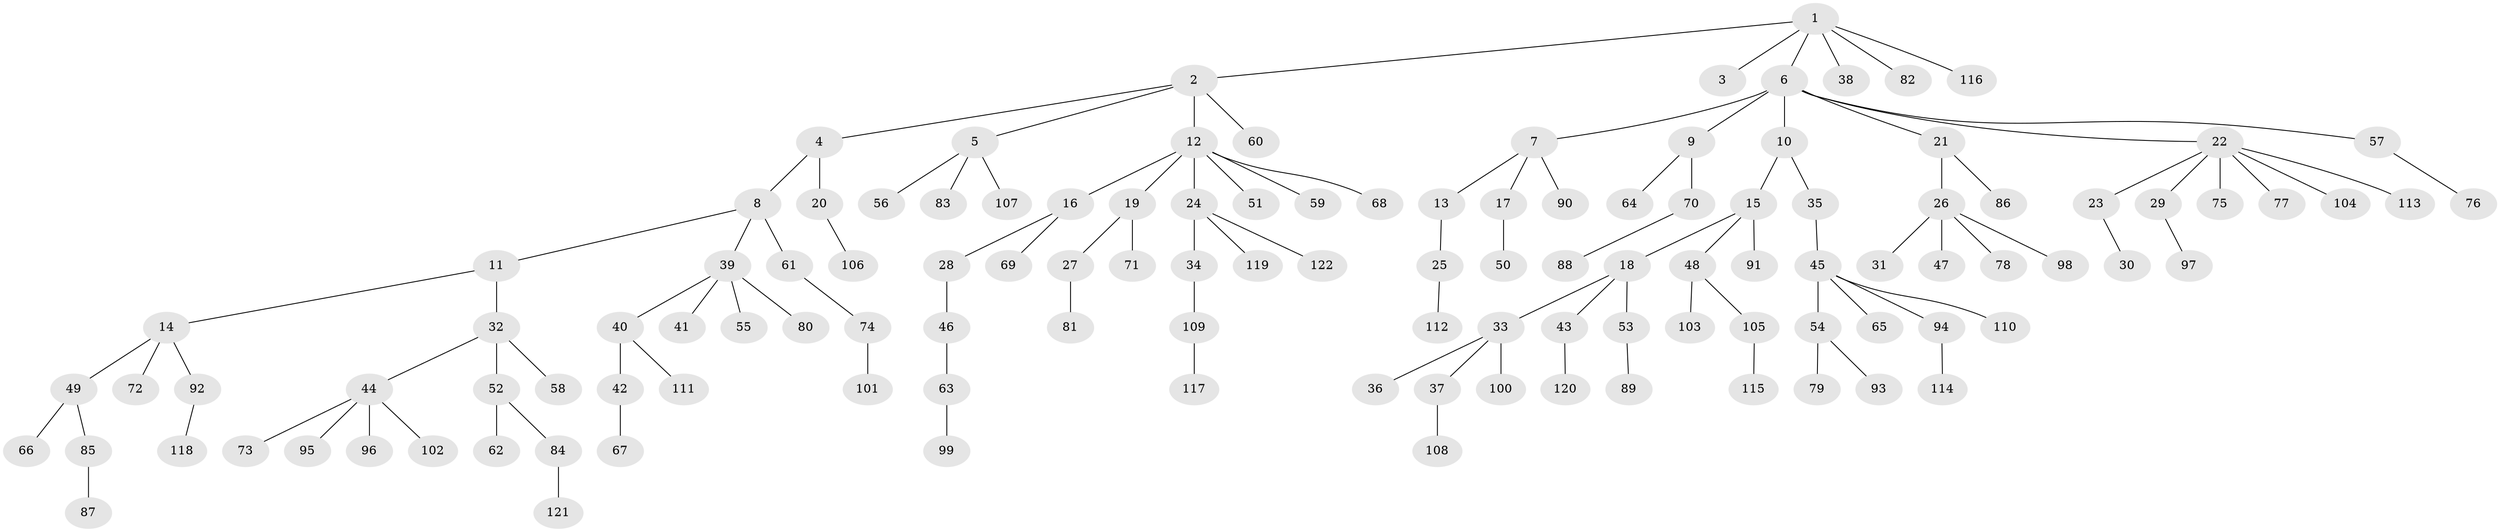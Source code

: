 // Generated by graph-tools (version 1.1) at 2025/15/03/09/25 04:15:33]
// undirected, 122 vertices, 121 edges
graph export_dot {
graph [start="1"]
  node [color=gray90,style=filled];
  1;
  2;
  3;
  4;
  5;
  6;
  7;
  8;
  9;
  10;
  11;
  12;
  13;
  14;
  15;
  16;
  17;
  18;
  19;
  20;
  21;
  22;
  23;
  24;
  25;
  26;
  27;
  28;
  29;
  30;
  31;
  32;
  33;
  34;
  35;
  36;
  37;
  38;
  39;
  40;
  41;
  42;
  43;
  44;
  45;
  46;
  47;
  48;
  49;
  50;
  51;
  52;
  53;
  54;
  55;
  56;
  57;
  58;
  59;
  60;
  61;
  62;
  63;
  64;
  65;
  66;
  67;
  68;
  69;
  70;
  71;
  72;
  73;
  74;
  75;
  76;
  77;
  78;
  79;
  80;
  81;
  82;
  83;
  84;
  85;
  86;
  87;
  88;
  89;
  90;
  91;
  92;
  93;
  94;
  95;
  96;
  97;
  98;
  99;
  100;
  101;
  102;
  103;
  104;
  105;
  106;
  107;
  108;
  109;
  110;
  111;
  112;
  113;
  114;
  115;
  116;
  117;
  118;
  119;
  120;
  121;
  122;
  1 -- 2;
  1 -- 3;
  1 -- 6;
  1 -- 38;
  1 -- 82;
  1 -- 116;
  2 -- 4;
  2 -- 5;
  2 -- 12;
  2 -- 60;
  4 -- 8;
  4 -- 20;
  5 -- 56;
  5 -- 83;
  5 -- 107;
  6 -- 7;
  6 -- 9;
  6 -- 10;
  6 -- 21;
  6 -- 22;
  6 -- 57;
  7 -- 13;
  7 -- 17;
  7 -- 90;
  8 -- 11;
  8 -- 39;
  8 -- 61;
  9 -- 64;
  9 -- 70;
  10 -- 15;
  10 -- 35;
  11 -- 14;
  11 -- 32;
  12 -- 16;
  12 -- 19;
  12 -- 24;
  12 -- 51;
  12 -- 59;
  12 -- 68;
  13 -- 25;
  14 -- 49;
  14 -- 72;
  14 -- 92;
  15 -- 18;
  15 -- 48;
  15 -- 91;
  16 -- 28;
  16 -- 69;
  17 -- 50;
  18 -- 33;
  18 -- 43;
  18 -- 53;
  19 -- 27;
  19 -- 71;
  20 -- 106;
  21 -- 26;
  21 -- 86;
  22 -- 23;
  22 -- 29;
  22 -- 75;
  22 -- 77;
  22 -- 104;
  22 -- 113;
  23 -- 30;
  24 -- 34;
  24 -- 119;
  24 -- 122;
  25 -- 112;
  26 -- 31;
  26 -- 47;
  26 -- 78;
  26 -- 98;
  27 -- 81;
  28 -- 46;
  29 -- 97;
  32 -- 44;
  32 -- 52;
  32 -- 58;
  33 -- 36;
  33 -- 37;
  33 -- 100;
  34 -- 109;
  35 -- 45;
  37 -- 108;
  39 -- 40;
  39 -- 41;
  39 -- 55;
  39 -- 80;
  40 -- 42;
  40 -- 111;
  42 -- 67;
  43 -- 120;
  44 -- 73;
  44 -- 95;
  44 -- 96;
  44 -- 102;
  45 -- 54;
  45 -- 65;
  45 -- 94;
  45 -- 110;
  46 -- 63;
  48 -- 103;
  48 -- 105;
  49 -- 66;
  49 -- 85;
  52 -- 62;
  52 -- 84;
  53 -- 89;
  54 -- 79;
  54 -- 93;
  57 -- 76;
  61 -- 74;
  63 -- 99;
  70 -- 88;
  74 -- 101;
  84 -- 121;
  85 -- 87;
  92 -- 118;
  94 -- 114;
  105 -- 115;
  109 -- 117;
}
